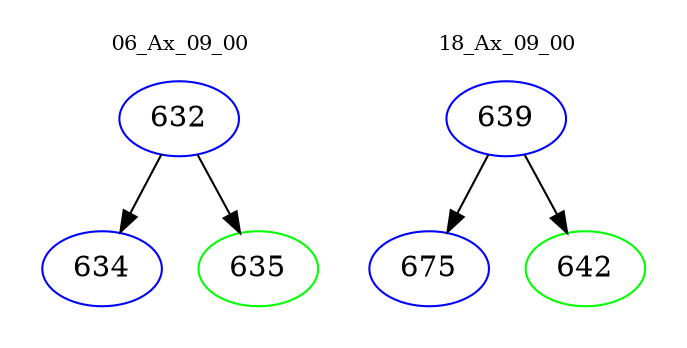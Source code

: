 digraph{
subgraph cluster_0 {
color = white
label = "06_Ax_09_00";
fontsize=10;
T0_632 [label="632", color="blue"]
T0_632 -> T0_634 [color="black"]
T0_634 [label="634", color="blue"]
T0_632 -> T0_635 [color="black"]
T0_635 [label="635", color="green"]
}
subgraph cluster_1 {
color = white
label = "18_Ax_09_00";
fontsize=10;
T1_639 [label="639", color="blue"]
T1_639 -> T1_675 [color="black"]
T1_675 [label="675", color="blue"]
T1_639 -> T1_642 [color="black"]
T1_642 [label="642", color="green"]
}
}
